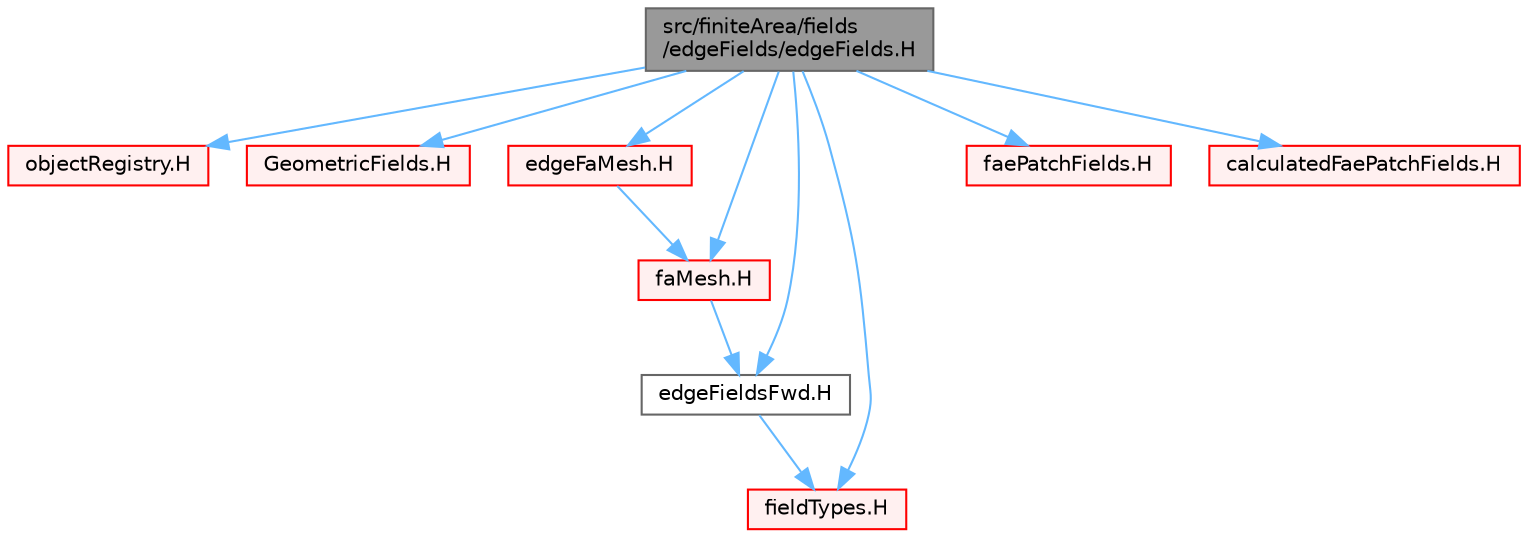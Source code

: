 digraph "src/finiteArea/fields/edgeFields/edgeFields.H"
{
 // LATEX_PDF_SIZE
  bgcolor="transparent";
  edge [fontname=Helvetica,fontsize=10,labelfontname=Helvetica,labelfontsize=10];
  node [fontname=Helvetica,fontsize=10,shape=box,height=0.2,width=0.4];
  Node1 [id="Node000001",label="src/finiteArea/fields\l/edgeFields/edgeFields.H",height=0.2,width=0.4,color="gray40", fillcolor="grey60", style="filled", fontcolor="black",tooltip=" "];
  Node1 -> Node2 [id="edge1_Node000001_Node000002",color="steelblue1",style="solid",tooltip=" "];
  Node2 [id="Node000002",label="objectRegistry.H",height=0.2,width=0.4,color="red", fillcolor="#FFF0F0", style="filled",URL="$objectRegistry_8H.html",tooltip=" "];
  Node1 -> Node151 [id="edge2_Node000001_Node000151",color="steelblue1",style="solid",tooltip=" "];
  Node151 [id="Node000151",label="GeometricFields.H",height=0.2,width=0.4,color="red", fillcolor="#FFF0F0", style="filled",URL="$GeometricFields_8H.html",tooltip="The standard GeometricField types."];
  Node1 -> Node262 [id="edge3_Node000001_Node000262",color="steelblue1",style="solid",tooltip=" "];
  Node262 [id="Node000262",label="edgeFaMesh.H",height=0.2,width=0.4,color="red", fillcolor="#FFF0F0", style="filled",URL="$edgeFaMesh_8H.html",tooltip=" "];
  Node262 -> Node264 [id="edge4_Node000262_Node000264",color="steelblue1",style="solid",tooltip=" "];
  Node264 [id="Node000264",label="faMesh.H",height=0.2,width=0.4,color="red", fillcolor="#FFF0F0", style="filled",URL="$faMesh_8H.html",tooltip=" "];
  Node264 -> Node346 [id="edge5_Node000264_Node000346",color="steelblue1",style="solid",tooltip=" "];
  Node346 [id="Node000346",label="edgeFieldsFwd.H",height=0.2,width=0.4,color="grey40", fillcolor="white", style="filled",URL="$edgeFieldsFwd_8H.html",tooltip="Forwards for edge field types."];
  Node346 -> Node246 [id="edge6_Node000346_Node000246",color="steelblue1",style="solid",tooltip=" "];
  Node246 [id="Node000246",label="fieldTypes.H",height=0.2,width=0.4,color="red", fillcolor="#FFF0F0", style="filled",URL="$fieldTypes_8H.html",tooltip=" "];
  Node1 -> Node246 [id="edge7_Node000001_Node000246",color="steelblue1",style="solid",tooltip=" "];
  Node1 -> Node264 [id="edge8_Node000001_Node000264",color="steelblue1",style="solid",tooltip=" "];
  Node1 -> Node379 [id="edge9_Node000001_Node000379",color="steelblue1",style="solid",tooltip=" "];
  Node379 [id="Node000379",label="faePatchFields.H",height=0.2,width=0.4,color="red", fillcolor="#FFF0F0", style="filled",URL="$faePatchFields_8H.html",tooltip="Declarations for faePatchField types."];
  Node1 -> Node346 [id="edge10_Node000001_Node000346",color="steelblue1",style="solid",tooltip=" "];
  Node1 -> Node383 [id="edge11_Node000001_Node000383",color="steelblue1",style="solid",tooltip=" "];
  Node383 [id="Node000383",label="calculatedFaePatchFields.H",height=0.2,width=0.4,color="red", fillcolor="#FFF0F0", style="filled",URL="$calculatedFaePatchFields_8H.html",tooltip=" "];
}
